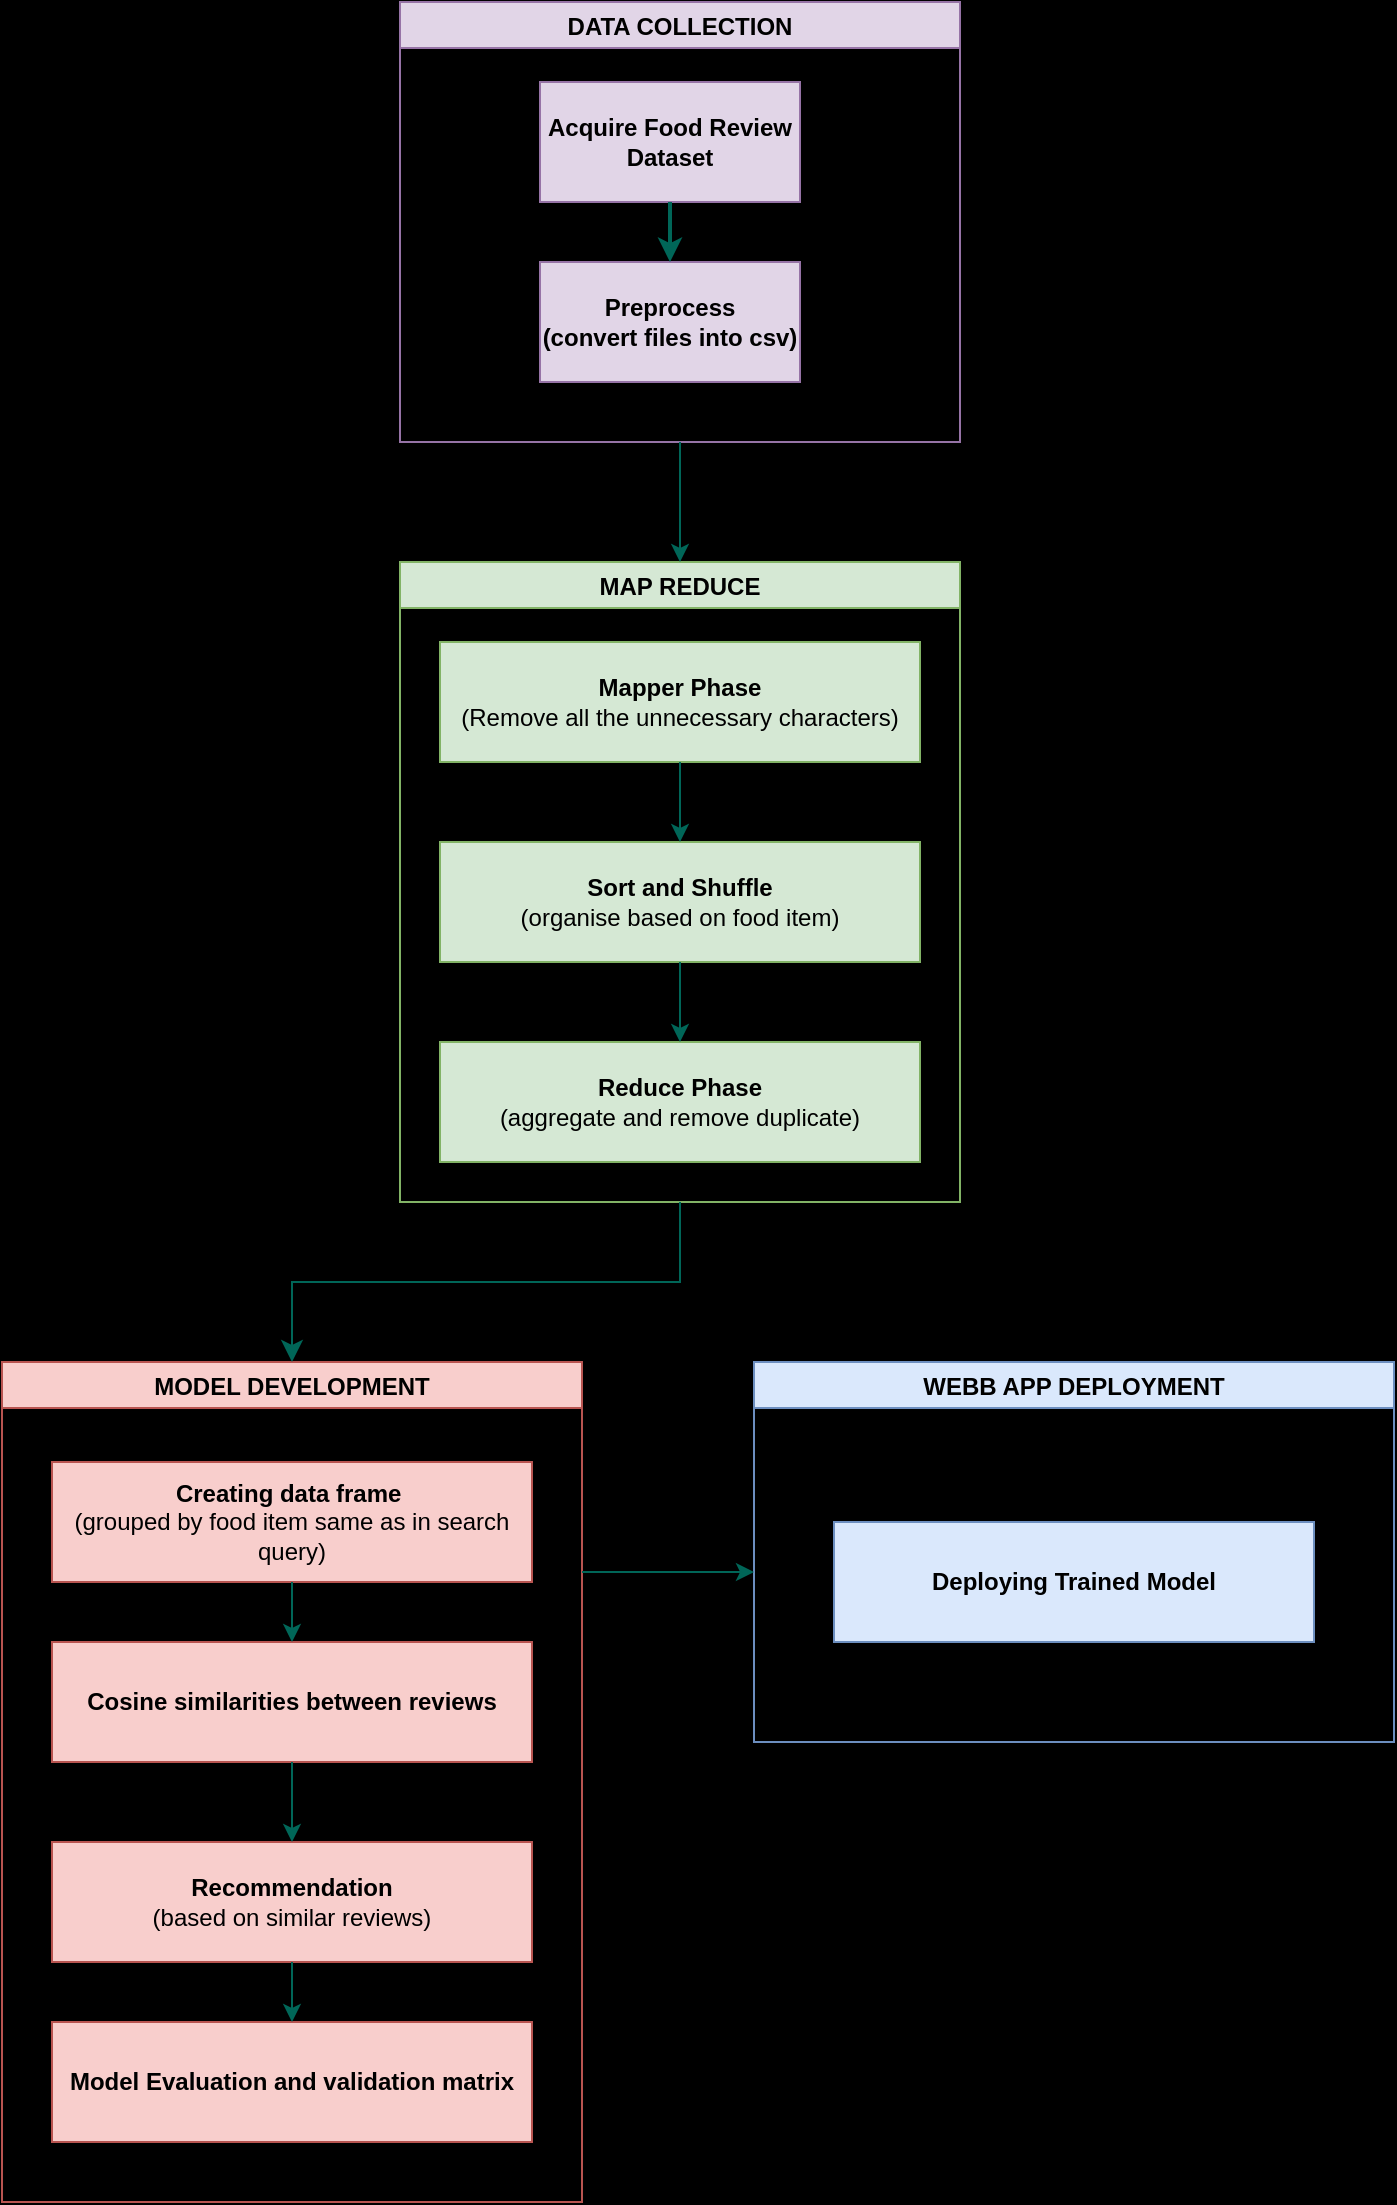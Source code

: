 <mxfile version="22.1.15" type="github">
  <diagram name="Page-1" id="Yq_X96kyCkvC1L8KpiFo">
    <mxGraphModel dx="1050" dy="557" grid="0" gridSize="10" guides="1" tooltips="1" connect="1" arrows="1" fold="1" page="1" pageScale="1" pageWidth="827" pageHeight="1169" background="#000000" math="0" shadow="0">
      <root>
        <mxCell id="0" />
        <mxCell id="1" parent="0" />
        <mxCell id="ZaFDxMiYzVC_nJNneum8-2" value="DATA COLLECTION" style="swimlane;rounded=0;labelBackgroundColor=none;fillColor=#e1d5e7;strokeColor=#9673a6;" vertex="1" parent="1">
          <mxGeometry x="280" y="40" width="280" height="220" as="geometry">
            <mxRectangle x="250" y="100" width="100" height="30" as="alternateBounds" />
          </mxGeometry>
        </mxCell>
        <UserObject label="&lt;b&gt;Acquire Food Review Dataset&lt;/b&gt;" treeRoot="1" id="ZaFDxMiYzVC_nJNneum8-4">
          <mxCell style="whiteSpace=wrap;html=1;align=center;treeFolding=1;treeMoving=1;newEdgeStyle={&quot;edgeStyle&quot;:&quot;elbowEdgeStyle&quot;,&quot;startArrow&quot;:&quot;none&quot;,&quot;endArrow&quot;:&quot;none&quot;};rounded=0;labelBackgroundColor=none;fillColor=#e1d5e7;strokeColor=#9673a6;" vertex="1" parent="ZaFDxMiYzVC_nJNneum8-2">
            <mxGeometry x="70" y="40" width="130" height="60" as="geometry" />
          </mxCell>
        </UserObject>
        <UserObject label="&lt;b&gt;Preprocess&lt;br&gt;(convert files into csv)&lt;br&gt;&lt;/b&gt;" treeRoot="1" id="ZaFDxMiYzVC_nJNneum8-5">
          <mxCell style="whiteSpace=wrap;html=1;align=center;treeFolding=1;treeMoving=1;newEdgeStyle={&quot;edgeStyle&quot;:&quot;elbowEdgeStyle&quot;,&quot;startArrow&quot;:&quot;none&quot;,&quot;endArrow&quot;:&quot;none&quot;};rounded=0;labelBackgroundColor=none;fillColor=#e1d5e7;strokeColor=#9673a6;" vertex="1" parent="ZaFDxMiYzVC_nJNneum8-2">
            <mxGeometry x="70" y="130" width="130" height="60" as="geometry" />
          </mxCell>
        </UserObject>
        <mxCell id="ZaFDxMiYzVC_nJNneum8-7" value="" style="endArrow=classic;html=1;rounded=0;exitX=0.5;exitY=1;exitDx=0;exitDy=0;strokeWidth=2;strokeColor=#006658;entryX=0.5;entryY=0;entryDx=0;entryDy=0;labelBackgroundColor=none;fontColor=default;" edge="1" parent="ZaFDxMiYzVC_nJNneum8-2" source="ZaFDxMiYzVC_nJNneum8-4" target="ZaFDxMiYzVC_nJNneum8-5">
          <mxGeometry width="50" height="50" relative="1" as="geometry">
            <mxPoint x="106" y="190" as="sourcePoint" />
            <mxPoint x="136" y="130" as="targetPoint" />
            <Array as="points" />
          </mxGeometry>
        </mxCell>
        <mxCell id="ZaFDxMiYzVC_nJNneum8-8" value="MAP REDUCE" style="swimlane;rounded=0;labelBackgroundColor=none;fillColor=#d5e8d4;strokeColor=#82b366;" vertex="1" parent="1">
          <mxGeometry x="280" y="320" width="280" height="320" as="geometry" />
        </mxCell>
        <UserObject label="&lt;b&gt;Mapper Phase&lt;/b&gt;&lt;br&gt;(Remove all the unnecessary characters)" treeRoot="1" id="ZaFDxMiYzVC_nJNneum8-9">
          <mxCell style="whiteSpace=wrap;html=1;align=center;treeFolding=1;treeMoving=1;newEdgeStyle={&quot;edgeStyle&quot;:&quot;elbowEdgeStyle&quot;,&quot;startArrow&quot;:&quot;none&quot;,&quot;endArrow&quot;:&quot;none&quot;};rounded=0;labelBackgroundColor=none;fillColor=#d5e8d4;strokeColor=#82b366;" vertex="1" parent="ZaFDxMiYzVC_nJNneum8-8">
            <mxGeometry x="20" y="40" width="240" height="60" as="geometry" />
          </mxCell>
        </UserObject>
        <UserObject label="&lt;b&gt;Sort and Shuffle&lt;/b&gt;&lt;br&gt;(organise based on food item)" treeRoot="1" id="ZaFDxMiYzVC_nJNneum8-10">
          <mxCell style="whiteSpace=wrap;html=1;align=center;treeFolding=1;treeMoving=1;newEdgeStyle={&quot;edgeStyle&quot;:&quot;elbowEdgeStyle&quot;,&quot;startArrow&quot;:&quot;none&quot;,&quot;endArrow&quot;:&quot;none&quot;};rounded=0;labelBackgroundColor=none;fillColor=#d5e8d4;strokeColor=#82b366;" vertex="1" parent="ZaFDxMiYzVC_nJNneum8-8">
            <mxGeometry x="20" y="140" width="240" height="60" as="geometry" />
          </mxCell>
        </UserObject>
        <UserObject label="&lt;b&gt;Reduce Phase&lt;/b&gt;&lt;br&gt;(aggregate and remove duplicate)" treeRoot="1" id="ZaFDxMiYzVC_nJNneum8-11">
          <mxCell style="whiteSpace=wrap;html=1;align=center;treeFolding=1;treeMoving=1;newEdgeStyle={&quot;edgeStyle&quot;:&quot;elbowEdgeStyle&quot;,&quot;startArrow&quot;:&quot;none&quot;,&quot;endArrow&quot;:&quot;none&quot;};rounded=0;labelBackgroundColor=none;fillColor=#d5e8d4;strokeColor=#82b366;" vertex="1" parent="ZaFDxMiYzVC_nJNneum8-8">
            <mxGeometry x="20" y="240" width="240" height="60" as="geometry" />
          </mxCell>
        </UserObject>
        <mxCell id="ZaFDxMiYzVC_nJNneum8-12" value="" style="endArrow=classic;html=1;rounded=0;exitX=0.5;exitY=1;exitDx=0;exitDy=0;entryX=0.5;entryY=0;entryDx=0;entryDy=0;labelBackgroundColor=none;strokeColor=#006658;fontColor=default;" edge="1" parent="ZaFDxMiYzVC_nJNneum8-8" source="ZaFDxMiYzVC_nJNneum8-9" target="ZaFDxMiYzVC_nJNneum8-10">
          <mxGeometry width="50" height="50" relative="1" as="geometry">
            <mxPoint x="80" y="230" as="sourcePoint" />
            <mxPoint x="130" y="180" as="targetPoint" />
          </mxGeometry>
        </mxCell>
        <mxCell id="ZaFDxMiYzVC_nJNneum8-13" value="" style="endArrow=classic;html=1;rounded=0;exitX=0.5;exitY=1;exitDx=0;exitDy=0;entryX=0.5;entryY=0;entryDx=0;entryDy=0;labelBackgroundColor=none;strokeColor=#006658;fontColor=default;" edge="1" parent="ZaFDxMiYzVC_nJNneum8-8" source="ZaFDxMiYzVC_nJNneum8-10" target="ZaFDxMiYzVC_nJNneum8-11">
          <mxGeometry width="50" height="50" relative="1" as="geometry">
            <mxPoint x="80" y="230" as="sourcePoint" />
            <mxPoint x="130" y="180" as="targetPoint" />
          </mxGeometry>
        </mxCell>
        <mxCell id="ZaFDxMiYzVC_nJNneum8-14" value="MODEL DEVELOPMENT" style="swimlane;rounded=0;labelBackgroundColor=none;fillColor=#f8cecc;strokeColor=#b85450;" vertex="1" parent="1">
          <mxGeometry x="81" y="720" width="290" height="420" as="geometry" />
        </mxCell>
        <UserObject label="&lt;b&gt;Creating data frame&amp;nbsp;&lt;/b&gt;&lt;br&gt;(grouped by food item same as in search query)" treeRoot="1" id="ZaFDxMiYzVC_nJNneum8-15">
          <mxCell style="whiteSpace=wrap;html=1;align=center;treeFolding=1;treeMoving=1;newEdgeStyle={&quot;edgeStyle&quot;:&quot;elbowEdgeStyle&quot;,&quot;startArrow&quot;:&quot;none&quot;,&quot;endArrow&quot;:&quot;none&quot;};rounded=0;labelBackgroundColor=none;fillColor=#f8cecc;strokeColor=#b85450;" vertex="1" parent="ZaFDxMiYzVC_nJNneum8-14">
            <mxGeometry x="25" y="50" width="240" height="60" as="geometry" />
          </mxCell>
        </UserObject>
        <UserObject label="&lt;b&gt;Cosine similarities between reviews&lt;/b&gt;&lt;br&gt;" treeRoot="1" id="ZaFDxMiYzVC_nJNneum8-16">
          <mxCell style="whiteSpace=wrap;html=1;align=center;treeFolding=1;treeMoving=1;newEdgeStyle={&quot;edgeStyle&quot;:&quot;elbowEdgeStyle&quot;,&quot;startArrow&quot;:&quot;none&quot;,&quot;endArrow&quot;:&quot;none&quot;};rounded=0;labelBackgroundColor=none;fillColor=#f8cecc;strokeColor=#b85450;" vertex="1" parent="ZaFDxMiYzVC_nJNneum8-14">
            <mxGeometry x="25" y="140" width="240" height="60" as="geometry" />
          </mxCell>
        </UserObject>
        <UserObject label="&lt;b&gt;Recommendation&lt;br&gt;&lt;/b&gt;(based on similar reviews)" treeRoot="1" id="ZaFDxMiYzVC_nJNneum8-17">
          <mxCell style="whiteSpace=wrap;html=1;align=center;treeFolding=1;treeMoving=1;newEdgeStyle={&quot;edgeStyle&quot;:&quot;elbowEdgeStyle&quot;,&quot;startArrow&quot;:&quot;none&quot;,&quot;endArrow&quot;:&quot;none&quot;};rounded=0;labelBackgroundColor=none;fillColor=#f8cecc;strokeColor=#b85450;" vertex="1" parent="ZaFDxMiYzVC_nJNneum8-14">
            <mxGeometry x="25" y="240" width="240" height="60" as="geometry" />
          </mxCell>
        </UserObject>
        <UserObject label="&lt;b&gt;Model Evaluation and validation matrix&lt;/b&gt;" treeRoot="1" id="ZaFDxMiYzVC_nJNneum8-19">
          <mxCell style="whiteSpace=wrap;html=1;align=center;treeFolding=1;treeMoving=1;newEdgeStyle={&quot;edgeStyle&quot;:&quot;elbowEdgeStyle&quot;,&quot;startArrow&quot;:&quot;none&quot;,&quot;endArrow&quot;:&quot;none&quot;};rounded=0;labelBackgroundColor=none;fillColor=#f8cecc;strokeColor=#b85450;" vertex="1" parent="ZaFDxMiYzVC_nJNneum8-14">
            <mxGeometry x="25" y="330" width="240" height="60" as="geometry" />
          </mxCell>
        </UserObject>
        <mxCell id="ZaFDxMiYzVC_nJNneum8-20" value="" style="endArrow=classic;html=1;rounded=0;exitX=0.5;exitY=1;exitDx=0;exitDy=0;entryX=0.5;entryY=0;entryDx=0;entryDy=0;labelBackgroundColor=none;strokeColor=#006658;fontColor=default;" edge="1" parent="ZaFDxMiYzVC_nJNneum8-14" source="ZaFDxMiYzVC_nJNneum8-15" target="ZaFDxMiYzVC_nJNneum8-16">
          <mxGeometry width="50" height="50" relative="1" as="geometry">
            <mxPoint x="210" y="330" as="sourcePoint" />
            <mxPoint x="260" y="280" as="targetPoint" />
          </mxGeometry>
        </mxCell>
        <mxCell id="ZaFDxMiYzVC_nJNneum8-21" value="" style="endArrow=classic;html=1;rounded=0;exitX=0.5;exitY=1;exitDx=0;exitDy=0;entryX=0.5;entryY=0;entryDx=0;entryDy=0;labelBackgroundColor=none;strokeColor=#006658;fontColor=default;" edge="1" parent="ZaFDxMiYzVC_nJNneum8-14" source="ZaFDxMiYzVC_nJNneum8-16" target="ZaFDxMiYzVC_nJNneum8-17">
          <mxGeometry width="50" height="50" relative="1" as="geometry">
            <mxPoint x="210" y="330" as="sourcePoint" />
            <mxPoint x="260" y="280" as="targetPoint" />
          </mxGeometry>
        </mxCell>
        <mxCell id="ZaFDxMiYzVC_nJNneum8-22" value="" style="endArrow=classic;html=1;rounded=0;exitX=0.5;exitY=1;exitDx=0;exitDy=0;entryX=0.5;entryY=0;entryDx=0;entryDy=0;labelBackgroundColor=none;strokeColor=#006658;fontColor=default;" edge="1" parent="ZaFDxMiYzVC_nJNneum8-14" source="ZaFDxMiYzVC_nJNneum8-17" target="ZaFDxMiYzVC_nJNneum8-19">
          <mxGeometry width="50" height="50" relative="1" as="geometry">
            <mxPoint x="210" y="330" as="sourcePoint" />
            <mxPoint x="260" y="280" as="targetPoint" />
          </mxGeometry>
        </mxCell>
        <mxCell id="ZaFDxMiYzVC_nJNneum8-23" value="WEBB APP DEPLOYMENT" style="swimlane;rounded=0;labelBackgroundColor=none;fillColor=#dae8fc;strokeColor=#6c8ebf;" vertex="1" parent="1">
          <mxGeometry x="457" y="720" width="320" height="190" as="geometry" />
        </mxCell>
        <UserObject label="&lt;b&gt;Deploying Trained Model&lt;/b&gt;" treeRoot="1" id="ZaFDxMiYzVC_nJNneum8-24">
          <mxCell style="whiteSpace=wrap;html=1;align=center;treeFolding=1;treeMoving=1;newEdgeStyle={&quot;edgeStyle&quot;:&quot;elbowEdgeStyle&quot;,&quot;startArrow&quot;:&quot;none&quot;,&quot;endArrow&quot;:&quot;none&quot;};rounded=0;labelBackgroundColor=none;fillColor=#dae8fc;strokeColor=#6c8ebf;" vertex="1" parent="ZaFDxMiYzVC_nJNneum8-23">
            <mxGeometry x="40" y="80" width="240" height="60" as="geometry" />
          </mxCell>
        </UserObject>
        <mxCell id="ZaFDxMiYzVC_nJNneum8-26" value="" style="endArrow=classic;html=1;rounded=0;exitX=1;exitY=0.25;exitDx=0;exitDy=0;labelBackgroundColor=none;strokeColor=#006658;fontColor=default;" edge="1" parent="1" source="ZaFDxMiYzVC_nJNneum8-14">
          <mxGeometry width="50" height="50" relative="1" as="geometry">
            <mxPoint x="330" y="700" as="sourcePoint" />
            <mxPoint x="457" y="825" as="targetPoint" />
          </mxGeometry>
        </mxCell>
        <mxCell id="ZaFDxMiYzVC_nJNneum8-28" value="" style="edgeStyle=segmentEdgeStyle;endArrow=classic;html=1;curved=0;rounded=0;endSize=8;startSize=8;exitX=0.5;exitY=1;exitDx=0;exitDy=0;labelBackgroundColor=none;strokeColor=#006658;fontColor=default;entryX=0.5;entryY=0;entryDx=0;entryDy=0;" edge="1" parent="1" source="ZaFDxMiYzVC_nJNneum8-8" target="ZaFDxMiYzVC_nJNneum8-14">
          <mxGeometry width="50" height="50" relative="1" as="geometry">
            <mxPoint x="425" y="650" as="sourcePoint" />
            <mxPoint x="260" y="720" as="targetPoint" />
            <Array as="points">
              <mxPoint x="420" y="680" />
              <mxPoint x="226" y="680" />
            </Array>
          </mxGeometry>
        </mxCell>
        <mxCell id="ZaFDxMiYzVC_nJNneum8-29" value="" style="endArrow=classic;html=1;rounded=0;exitX=0.5;exitY=1;exitDx=0;exitDy=0;entryX=0.5;entryY=0;entryDx=0;entryDy=0;labelBackgroundColor=none;strokeColor=#006658;fontColor=default;" edge="1" parent="1" source="ZaFDxMiYzVC_nJNneum8-2" target="ZaFDxMiYzVC_nJNneum8-8">
          <mxGeometry width="50" height="50" relative="1" as="geometry">
            <mxPoint x="330" y="400" as="sourcePoint" />
            <mxPoint x="380" y="350" as="targetPoint" />
          </mxGeometry>
        </mxCell>
      </root>
    </mxGraphModel>
  </diagram>
</mxfile>
